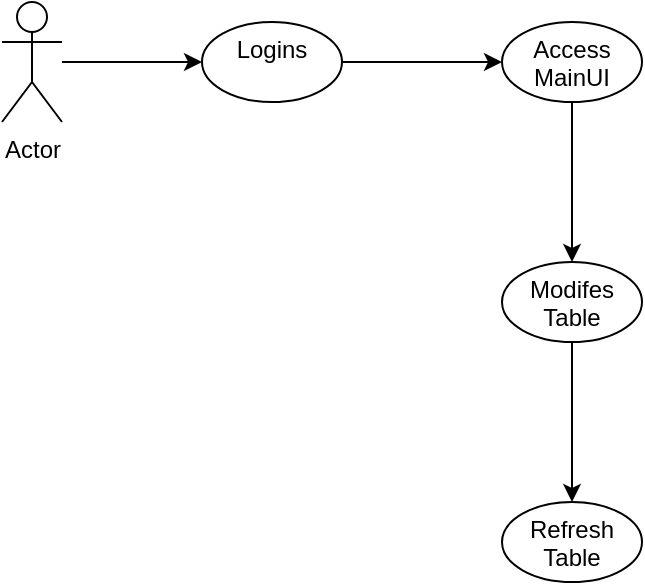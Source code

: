 <mxfile version="24.4.13" type="device">
  <diagram name="페이지-1" id="OMFwIMUGjbaWBI-Hc2kO">
    <mxGraphModel dx="712" dy="827" grid="1" gridSize="10" guides="1" tooltips="1" connect="1" arrows="1" fold="1" page="1" pageScale="1" pageWidth="827" pageHeight="1169" math="0" shadow="0">
      <root>
        <mxCell id="0" />
        <mxCell id="1" parent="0" />
        <mxCell id="yvwCRGg2z9xxAc4UsZOk-3" value="" style="edgeStyle=orthogonalEdgeStyle;rounded=0;orthogonalLoop=1;jettySize=auto;html=1;" edge="1" parent="1" source="yvwCRGg2z9xxAc4UsZOk-1" target="yvwCRGg2z9xxAc4UsZOk-2">
          <mxGeometry relative="1" as="geometry" />
        </mxCell>
        <mxCell id="yvwCRGg2z9xxAc4UsZOk-1" value="Actor" style="shape=umlActor;verticalLabelPosition=bottom;verticalAlign=top;html=1;outlineConnect=0;" vertex="1" parent="1">
          <mxGeometry x="80" y="120" width="30" height="60" as="geometry" />
        </mxCell>
        <mxCell id="yvwCRGg2z9xxAc4UsZOk-5" value="" style="edgeStyle=orthogonalEdgeStyle;rounded=0;orthogonalLoop=1;jettySize=auto;html=1;" edge="1" parent="1" source="yvwCRGg2z9xxAc4UsZOk-2" target="yvwCRGg2z9xxAc4UsZOk-4">
          <mxGeometry relative="1" as="geometry" />
        </mxCell>
        <mxCell id="yvwCRGg2z9xxAc4UsZOk-2" value="Logins" style="ellipse;whiteSpace=wrap;html=1;verticalAlign=top;" vertex="1" parent="1">
          <mxGeometry x="180" y="130" width="70" height="40" as="geometry" />
        </mxCell>
        <mxCell id="yvwCRGg2z9xxAc4UsZOk-7" value="" style="edgeStyle=orthogonalEdgeStyle;rounded=0;orthogonalLoop=1;jettySize=auto;html=1;" edge="1" parent="1" source="yvwCRGg2z9xxAc4UsZOk-4" target="yvwCRGg2z9xxAc4UsZOk-6">
          <mxGeometry relative="1" as="geometry" />
        </mxCell>
        <mxCell id="yvwCRGg2z9xxAc4UsZOk-4" value="Access&lt;br&gt;MainUI" style="ellipse;whiteSpace=wrap;html=1;verticalAlign=top;" vertex="1" parent="1">
          <mxGeometry x="330" y="130" width="70" height="40" as="geometry" />
        </mxCell>
        <mxCell id="yvwCRGg2z9xxAc4UsZOk-9" value="" style="edgeStyle=orthogonalEdgeStyle;rounded=0;orthogonalLoop=1;jettySize=auto;html=1;" edge="1" parent="1" source="yvwCRGg2z9xxAc4UsZOk-6" target="yvwCRGg2z9xxAc4UsZOk-8">
          <mxGeometry relative="1" as="geometry" />
        </mxCell>
        <mxCell id="yvwCRGg2z9xxAc4UsZOk-6" value="Modifes&lt;br&gt;Table" style="ellipse;whiteSpace=wrap;html=1;verticalAlign=top;" vertex="1" parent="1">
          <mxGeometry x="330" y="250" width="70" height="40" as="geometry" />
        </mxCell>
        <mxCell id="yvwCRGg2z9xxAc4UsZOk-8" value="Refresh Table" style="ellipse;whiteSpace=wrap;html=1;verticalAlign=top;" vertex="1" parent="1">
          <mxGeometry x="330" y="370" width="70" height="40" as="geometry" />
        </mxCell>
      </root>
    </mxGraphModel>
  </diagram>
</mxfile>
